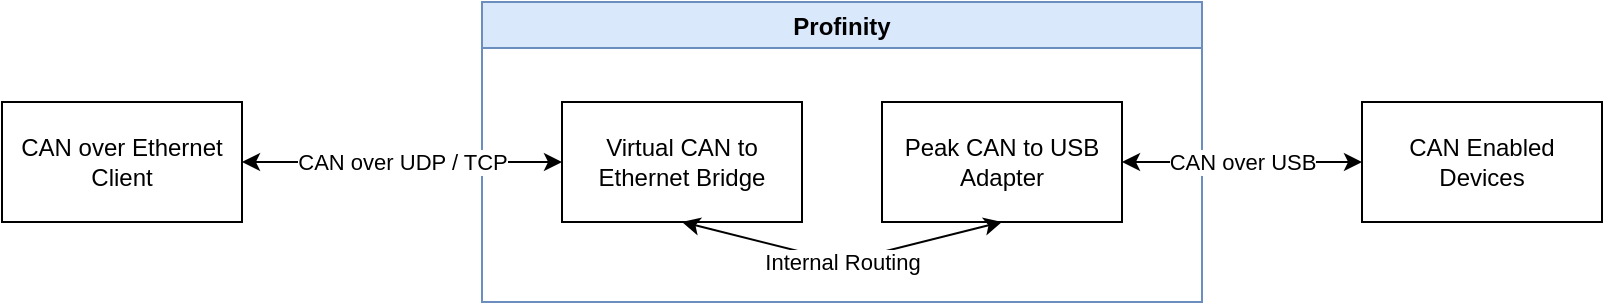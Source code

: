 <mxfile version="19.0.3" type="device" pages="4"><diagram id="nBSjD-uADPVbvk844RlC" name="Single"><mxGraphModel dx="946" dy="577" grid="1" gridSize="10" guides="1" tooltips="1" connect="1" arrows="1" fold="1" page="1" pageScale="1" pageWidth="3300" pageHeight="2339" math="0" shadow="0"><root><mxCell id="0"/><mxCell id="1" parent="0"/><mxCell id="K6cVW_WLJcL2uNoC4iw1-1" value="Profinity" style="swimlane;fillColor=#dae8fc;strokeColor=#6c8ebf;rounded=0;" vertex="1" parent="1"><mxGeometry x="320" y="130" width="360" height="150" as="geometry"/></mxCell><mxCell id="K6cVW_WLJcL2uNoC4iw1-2" value="Virtual CAN to Ethernet Bridge" style="rounded=0;whiteSpace=wrap;html=1;" vertex="1" parent="K6cVW_WLJcL2uNoC4iw1-1"><mxGeometry x="40" y="50" width="120" height="60" as="geometry"/></mxCell><mxCell id="K6cVW_WLJcL2uNoC4iw1-3" value="Peak CAN to USB Adapter" style="rounded=0;whiteSpace=wrap;html=1;" vertex="1" parent="K6cVW_WLJcL2uNoC4iw1-1"><mxGeometry x="200" y="50" width="120" height="60" as="geometry"/></mxCell><mxCell id="K6cVW_WLJcL2uNoC4iw1-10" value="Internal Routing" style="endArrow=classic;startArrow=classic;html=1;rounded=0;entryX=0.5;entryY=1;entryDx=0;entryDy=0;exitX=0.5;exitY=1;exitDx=0;exitDy=0;" edge="1" parent="K6cVW_WLJcL2uNoC4iw1-1" source="K6cVW_WLJcL2uNoC4iw1-2" target="K6cVW_WLJcL2uNoC4iw1-3"><mxGeometry width="50" height="50" relative="1" as="geometry"><mxPoint x="140" y="180" as="sourcePoint"/><mxPoint x="190" y="130" as="targetPoint"/><Array as="points"><mxPoint x="180" y="130"/></Array></mxGeometry></mxCell><mxCell id="K6cVW_WLJcL2uNoC4iw1-5" value="CAN Enabled Devices" style="rounded=0;whiteSpace=wrap;html=1;" vertex="1" parent="1"><mxGeometry x="760" y="180" width="120" height="60" as="geometry"/></mxCell><mxCell id="K6cVW_WLJcL2uNoC4iw1-6" value="CAN over USB" style="endArrow=classic;startArrow=classic;html=1;rounded=0;entryX=0;entryY=0.5;entryDx=0;entryDy=0;exitX=1;exitY=0.5;exitDx=0;exitDy=0;" edge="1" parent="1" source="K6cVW_WLJcL2uNoC4iw1-3" target="K6cVW_WLJcL2uNoC4iw1-5"><mxGeometry width="50" height="50" relative="1" as="geometry"><mxPoint x="460" y="310" as="sourcePoint"/><mxPoint x="510" y="260" as="targetPoint"/></mxGeometry></mxCell><mxCell id="K6cVW_WLJcL2uNoC4iw1-4" value="CAN over Ethernet Client" style="rounded=0;whiteSpace=wrap;html=1;" vertex="1" parent="1"><mxGeometry x="80" y="180" width="120" height="60" as="geometry"/></mxCell><mxCell id="K6cVW_WLJcL2uNoC4iw1-7" value="CAN over UDP / TCP" style="endArrow=classic;startArrow=classic;html=1;rounded=0;entryX=0;entryY=0.5;entryDx=0;entryDy=0;exitX=1;exitY=0.5;exitDx=0;exitDy=0;" edge="1" parent="1" source="K6cVW_WLJcL2uNoC4iw1-4" target="K6cVW_WLJcL2uNoC4iw1-2"><mxGeometry width="50" height="50" relative="1" as="geometry"><mxPoint x="460" y="310" as="sourcePoint"/><mxPoint x="510" y="260" as="targetPoint"/></mxGeometry></mxCell></root></mxGraphModel></diagram><diagram name="v1 to v2" id="um1F_16ARyTB6Nt45ZvF"><mxGraphModel dx="946" dy="577" grid="1" gridSize="10" guides="1" tooltips="1" connect="1" arrows="1" fold="1" page="1" pageScale="1" pageWidth="3300" pageHeight="2339" math="0" shadow="0"><root><mxCell id="7k5FBFtzY0WybhyX9X5i-0"/><mxCell id="7k5FBFtzY0WybhyX9X5i-1" parent="7k5FBFtzY0WybhyX9X5i-0"/><mxCell id="7k5FBFtzY0WybhyX9X5i-2" value="Profinity" style="swimlane;fillColor=#dae8fc;strokeColor=#6c8ebf;rounded=0;" vertex="1" parent="7k5FBFtzY0WybhyX9X5i-1"><mxGeometry x="320" y="130" width="360" height="150" as="geometry"/></mxCell><mxCell id="7k5FBFtzY0WybhyX9X5i-3" value="Virtual CAN to Ethernet Bridge &lt;br&gt;(v1 &amp;amp; v2)" style="rounded=0;whiteSpace=wrap;html=1;" vertex="1" parent="7k5FBFtzY0WybhyX9X5i-2"><mxGeometry x="40" y="50" width="120" height="60" as="geometry"/></mxCell><mxCell id="7k5FBFtzY0WybhyX9X5i-4" value="Tritium v1 Bridge" style="rounded=0;whiteSpace=wrap;html=1;" vertex="1" parent="7k5FBFtzY0WybhyX9X5i-2"><mxGeometry x="200" y="50" width="120" height="60" as="geometry"/></mxCell><mxCell id="7k5FBFtzY0WybhyX9X5i-5" value="Internal Routing" style="endArrow=classic;startArrow=classic;html=1;rounded=0;entryX=0.5;entryY=1;entryDx=0;entryDy=0;exitX=0.5;exitY=1;exitDx=0;exitDy=0;" edge="1" parent="7k5FBFtzY0WybhyX9X5i-2" source="7k5FBFtzY0WybhyX9X5i-3" target="7k5FBFtzY0WybhyX9X5i-4"><mxGeometry width="50" height="50" relative="1" as="geometry"><mxPoint x="140" y="180" as="sourcePoint"/><mxPoint x="190" y="130" as="targetPoint"/><Array as="points"><mxPoint x="180" y="130"/></Array></mxGeometry></mxCell><mxCell id="7k5FBFtzY0WybhyX9X5i-6" value="CAN Enabled Devices" style="rounded=0;whiteSpace=wrap;html=1;" vertex="1" parent="7k5FBFtzY0WybhyX9X5i-1"><mxGeometry x="760" y="180" width="120" height="60" as="geometry"/></mxCell><mxCell id="7k5FBFtzY0WybhyX9X5i-7" value="CAN" style="endArrow=classic;startArrow=classic;html=1;rounded=0;entryX=0;entryY=0.5;entryDx=0;entryDy=0;exitX=1;exitY=0.5;exitDx=0;exitDy=0;" edge="1" parent="7k5FBFtzY0WybhyX9X5i-1" source="7k5FBFtzY0WybhyX9X5i-4" target="7k5FBFtzY0WybhyX9X5i-6"><mxGeometry width="50" height="50" relative="1" as="geometry"><mxPoint x="460" y="310" as="sourcePoint"/><mxPoint x="510" y="260" as="targetPoint"/></mxGeometry></mxCell><mxCell id="7k5FBFtzY0WybhyX9X5i-8" value="Tritium Client (v2 Software)" style="rounded=0;whiteSpace=wrap;html=1;" vertex="1" parent="7k5FBFtzY0WybhyX9X5i-1"><mxGeometry x="80" y="180" width="120" height="60" as="geometry"/></mxCell><mxCell id="7k5FBFtzY0WybhyX9X5i-9" value="CAN over UDP / TCP (v2)" style="endArrow=classic;startArrow=classic;html=1;rounded=0;entryX=0;entryY=0.5;entryDx=0;entryDy=0;exitX=1;exitY=0.5;exitDx=0;exitDy=0;" edge="1" parent="7k5FBFtzY0WybhyX9X5i-1" source="7k5FBFtzY0WybhyX9X5i-8" target="7k5FBFtzY0WybhyX9X5i-3"><mxGeometry width="50" height="50" relative="1" as="geometry"><mxPoint x="460" y="310" as="sourcePoint"/><mxPoint x="510" y="260" as="targetPoint"/></mxGeometry></mxCell></root></mxGraphModel></diagram><diagram name="Multiple" id="xqx0HodsVB5xndOA7uYh"><mxGraphModel dx="946" dy="577" grid="1" gridSize="10" guides="1" tooltips="1" connect="1" arrows="1" fold="1" page="1" pageScale="1" pageWidth="3300" pageHeight="2339" math="0" shadow="0"><root><mxCell id="FrV5sKiUKxaZKoINYHW2-0"/><mxCell id="FrV5sKiUKxaZKoINYHW2-1" parent="FrV5sKiUKxaZKoINYHW2-0"/><mxCell id="FrV5sKiUKxaZKoINYHW2-2" value="CAN over Ethernet Client" style="rounded=0;whiteSpace=wrap;html=1;" vertex="1" parent="FrV5sKiUKxaZKoINYHW2-1"><mxGeometry x="110" y="210" width="120" height="60" as="geometry"/></mxCell><mxCell id="FrV5sKiUKxaZKoINYHW2-3" value="Profinity" style="swimlane;fillColor=#dae8fc;strokeColor=#6c8ebf;rounded=0;" vertex="1" parent="FrV5sKiUKxaZKoINYHW2-1"><mxGeometry x="320" y="130" width="360" height="150" as="geometry"/></mxCell><mxCell id="FrV5sKiUKxaZKoINYHW2-4" value="Virtual CAN to Ethernet Bridge" style="rounded=0;whiteSpace=wrap;html=1;" vertex="1" parent="FrV5sKiUKxaZKoINYHW2-3"><mxGeometry x="40" y="50" width="120" height="60" as="geometry"/></mxCell><mxCell id="FrV5sKiUKxaZKoINYHW2-5" value="Peak CAN to USB Adapter" style="rounded=0;whiteSpace=wrap;html=1;" vertex="1" parent="FrV5sKiUKxaZKoINYHW2-3"><mxGeometry x="200" y="50" width="120" height="60" as="geometry"/></mxCell><mxCell id="FrV5sKiUKxaZKoINYHW2-6" value="Internal Routing" style="endArrow=classic;startArrow=classic;html=1;rounded=0;entryX=0.5;entryY=1;entryDx=0;entryDy=0;exitX=0.5;exitY=1;exitDx=0;exitDy=0;" edge="1" parent="FrV5sKiUKxaZKoINYHW2-3" source="FrV5sKiUKxaZKoINYHW2-4" target="FrV5sKiUKxaZKoINYHW2-5"><mxGeometry width="50" height="50" relative="1" as="geometry"><mxPoint x="140" y="180" as="sourcePoint"/><mxPoint x="190" y="130" as="targetPoint"/><Array as="points"><mxPoint x="180" y="130"/></Array></mxGeometry></mxCell><mxCell id="FrV5sKiUKxaZKoINYHW2-7" value="CAN Enabled Devices" style="rounded=0;whiteSpace=wrap;html=1;" vertex="1" parent="FrV5sKiUKxaZKoINYHW2-1"><mxGeometry x="760" y="180" width="120" height="60" as="geometry"/></mxCell><mxCell id="FrV5sKiUKxaZKoINYHW2-8" value="CAN over USB" style="endArrow=classic;startArrow=classic;html=1;rounded=0;entryX=0;entryY=0.5;entryDx=0;entryDy=0;exitX=1;exitY=0.5;exitDx=0;exitDy=0;" edge="1" parent="FrV5sKiUKxaZKoINYHW2-1" source="FrV5sKiUKxaZKoINYHW2-5" target="FrV5sKiUKxaZKoINYHW2-7"><mxGeometry width="50" height="50" relative="1" as="geometry"><mxPoint x="460" y="310" as="sourcePoint"/><mxPoint x="510" y="260" as="targetPoint"/></mxGeometry></mxCell><mxCell id="FrV5sKiUKxaZKoINYHW2-9" value="CAN over Ethernet Client" style="rounded=0;whiteSpace=wrap;html=1;" vertex="1" parent="FrV5sKiUKxaZKoINYHW2-1"><mxGeometry x="100" y="200" width="120" height="60" as="geometry"/></mxCell><mxCell id="FrV5sKiUKxaZKoINYHW2-10" value="CAN over Ethernet Client" style="rounded=0;whiteSpace=wrap;html=1;" vertex="1" parent="FrV5sKiUKxaZKoINYHW2-1"><mxGeometry x="90" y="190" width="120" height="60" as="geometry"/></mxCell><mxCell id="FrV5sKiUKxaZKoINYHW2-11" value="Multiple CAN over Ethernet Clients" style="rounded=0;whiteSpace=wrap;html=1;" vertex="1" parent="FrV5sKiUKxaZKoINYHW2-1"><mxGeometry x="80" y="180" width="120" height="60" as="geometry"/></mxCell><mxCell id="FrV5sKiUKxaZKoINYHW2-12" value="CAN over UDP / TCP" style="endArrow=classic;startArrow=classic;html=1;rounded=0;entryX=0;entryY=0.5;entryDx=0;entryDy=0;exitX=1;exitY=0.5;exitDx=0;exitDy=0;" edge="1" parent="FrV5sKiUKxaZKoINYHW2-1" source="FrV5sKiUKxaZKoINYHW2-11" target="FrV5sKiUKxaZKoINYHW2-4"><mxGeometry width="50" height="50" relative="1" as="geometry"><mxPoint x="460" y="310" as="sourcePoint"/><mxPoint x="510" y="260" as="targetPoint"/></mxGeometry></mxCell></root></mxGraphModel></diagram><diagram name="Multiple Protocol" id="8FcfKWMkFHzqii2jlvfl"><mxGraphModel dx="946" dy="577" grid="1" gridSize="10" guides="1" tooltips="1" connect="1" arrows="1" fold="1" page="1" pageScale="1" pageWidth="3300" pageHeight="2339" math="0" shadow="0"><root><mxCell id="78nKuhMiW_Ovpo4diThJ-0"/><mxCell id="78nKuhMiW_Ovpo4diThJ-1" parent="78nKuhMiW_Ovpo4diThJ-0"/><mxCell id="78nKuhMiW_Ovpo4diThJ-3" value="Profinity" style="swimlane;fillColor=#dae8fc;strokeColor=#6c8ebf;rounded=0;" vertex="1" parent="78nKuhMiW_Ovpo4diThJ-1"><mxGeometry x="320" y="130" width="360" height="150" as="geometry"/></mxCell><mxCell id="78nKuhMiW_Ovpo4diThJ-4" value="Virtual CAN to Ethernet Bridge" style="rounded=0;whiteSpace=wrap;html=1;" vertex="1" parent="78nKuhMiW_Ovpo4diThJ-3"><mxGeometry x="40" y="50" width="120" height="60" as="geometry"/></mxCell><mxCell id="78nKuhMiW_Ovpo4diThJ-5" value="Peak CAN to USB Adapter" style="rounded=0;whiteSpace=wrap;html=1;" vertex="1" parent="78nKuhMiW_Ovpo4diThJ-3"><mxGeometry x="200" y="50" width="120" height="60" as="geometry"/></mxCell><mxCell id="78nKuhMiW_Ovpo4diThJ-6" value="Internal Routing" style="endArrow=classic;startArrow=classic;html=1;rounded=0;entryX=0.5;entryY=1;entryDx=0;entryDy=0;exitX=0.5;exitY=1;exitDx=0;exitDy=0;" edge="1" parent="78nKuhMiW_Ovpo4diThJ-3" source="78nKuhMiW_Ovpo4diThJ-4" target="78nKuhMiW_Ovpo4diThJ-5"><mxGeometry width="50" height="50" relative="1" as="geometry"><mxPoint x="140" y="180" as="sourcePoint"/><mxPoint x="190" y="130" as="targetPoint"/><Array as="points"><mxPoint x="180" y="130"/></Array></mxGeometry></mxCell><mxCell id="78nKuhMiW_Ovpo4diThJ-7" value="CAN Enabled Devices" style="rounded=0;whiteSpace=wrap;html=1;" vertex="1" parent="78nKuhMiW_Ovpo4diThJ-1"><mxGeometry x="760" y="180" width="120" height="60" as="geometry"/></mxCell><mxCell id="78nKuhMiW_Ovpo4diThJ-8" value="CAN over USB" style="endArrow=classic;startArrow=classic;html=1;rounded=0;entryX=0;entryY=0.5;entryDx=0;entryDy=0;exitX=1;exitY=0.5;exitDx=0;exitDy=0;" edge="1" parent="78nKuhMiW_Ovpo4diThJ-1" source="78nKuhMiW_Ovpo4diThJ-5" target="78nKuhMiW_Ovpo4diThJ-7"><mxGeometry width="50" height="50" relative="1" as="geometry"><mxPoint x="460" y="310" as="sourcePoint"/><mxPoint x="510" y="260" as="targetPoint"/></mxGeometry></mxCell><mxCell id="78nKuhMiW_Ovpo4diThJ-10" value="Tritium v2 Tool" style="rounded=0;whiteSpace=wrap;html=1;" vertex="1" parent="78nKuhMiW_Ovpo4diThJ-1"><mxGeometry x="100" y="240" width="120" height="60" as="geometry"/></mxCell><mxCell id="78nKuhMiW_Ovpo4diThJ-11" value="Tritium v1 Tool" style="rounded=0;whiteSpace=wrap;html=1;" vertex="1" parent="78nKuhMiW_Ovpo4diThJ-1"><mxGeometry x="100" y="140" width="120" height="60" as="geometry"/></mxCell><mxCell id="78nKuhMiW_Ovpo4diThJ-12" value="v1 Protocol" style="endArrow=classic;startArrow=classic;html=1;rounded=0;entryX=0;entryY=0.5;entryDx=0;entryDy=0;exitX=1;exitY=0.5;exitDx=0;exitDy=0;" edge="1" parent="78nKuhMiW_Ovpo4diThJ-1" source="78nKuhMiW_Ovpo4diThJ-11" target="78nKuhMiW_Ovpo4diThJ-4"><mxGeometry width="50" height="50" relative="1" as="geometry"><mxPoint x="460" y="310" as="sourcePoint"/><mxPoint x="510" y="260" as="targetPoint"/></mxGeometry></mxCell><mxCell id="4gWxvyDb9AxKqfyt74FK-0" value="v2 Protocol" style="endArrow=classic;startArrow=classic;html=1;rounded=0;exitX=1;exitY=0.5;exitDx=0;exitDy=0;" edge="1" parent="78nKuhMiW_Ovpo4diThJ-1" source="78nKuhMiW_Ovpo4diThJ-10"><mxGeometry width="50" height="50" relative="1" as="geometry"><mxPoint x="230" y="180" as="sourcePoint"/><mxPoint x="360" y="210" as="targetPoint"/></mxGeometry></mxCell></root></mxGraphModel></diagram></mxfile>